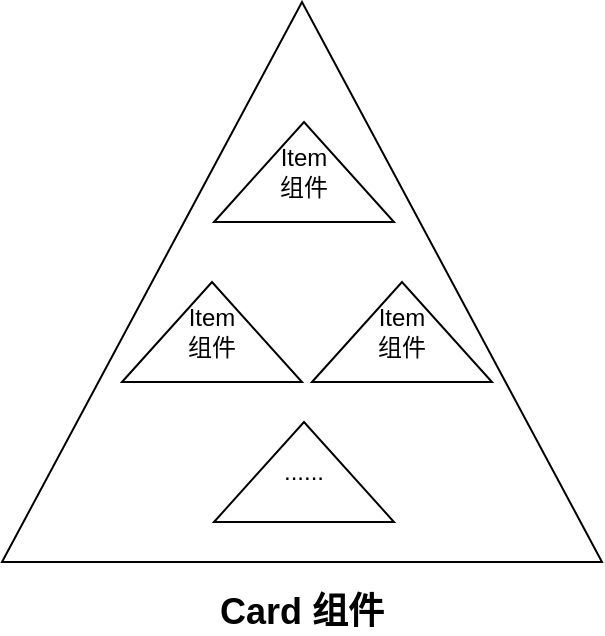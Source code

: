 <mxfile version="13.10.1" type="github">
  <diagram id="FQblj2AnKpv46tvng0mw" name="Page-1">
    <mxGraphModel dx="868" dy="426" grid="1" gridSize="10" guides="1" tooltips="1" connect="1" arrows="1" fold="1" page="1" pageScale="1" pageWidth="827" pageHeight="1169" math="0" shadow="0">
      <root>
        <mxCell id="0" />
        <mxCell id="1" parent="0" />
        <mxCell id="6I1ZwiVMRoQ_c3omOYQG-6" value="Card 组件" style="text;align=center;fontStyle=1;verticalAlign=middle;spacingLeft=3;spacingRight=3;strokeColor=none;rotatable=0;points=[[0,0.5],[1,0.5]];portConstraint=eastwest;fontSize=18;" parent="1" vertex="1">
          <mxGeometry x="610" y="470" width="80" height="26" as="geometry" />
        </mxCell>
        <mxCell id="6I1ZwiVMRoQ_c3omOYQG-7" value="" style="triangle;whiteSpace=wrap;html=1;direction=north;" parent="1" vertex="1">
          <mxGeometry x="500" y="180" width="300" height="280" as="geometry" />
        </mxCell>
        <mxCell id="6I1ZwiVMRoQ_c3omOYQG-8" value="Item&lt;br&gt;组件" style="triangle;whiteSpace=wrap;html=1;direction=north;" parent="1" vertex="1">
          <mxGeometry x="606" y="240" width="90" height="50" as="geometry" />
        </mxCell>
        <mxCell id="6I1ZwiVMRoQ_c3omOYQG-9" value="Item&lt;br&gt;组件" style="triangle;whiteSpace=wrap;html=1;direction=north;" parent="1" vertex="1">
          <mxGeometry x="560" y="320" width="90" height="50" as="geometry" />
        </mxCell>
        <mxCell id="6I1ZwiVMRoQ_c3omOYQG-10" value="Item&lt;br&gt;组件" style="triangle;whiteSpace=wrap;html=1;direction=north;" parent="1" vertex="1">
          <mxGeometry x="655" y="320" width="90" height="50" as="geometry" />
        </mxCell>
        <mxCell id="6I1ZwiVMRoQ_c3omOYQG-11" value="......" style="triangle;whiteSpace=wrap;html=1;direction=north;" parent="1" vertex="1">
          <mxGeometry x="606" y="390" width="90" height="50" as="geometry" />
        </mxCell>
      </root>
    </mxGraphModel>
  </diagram>
</mxfile>
